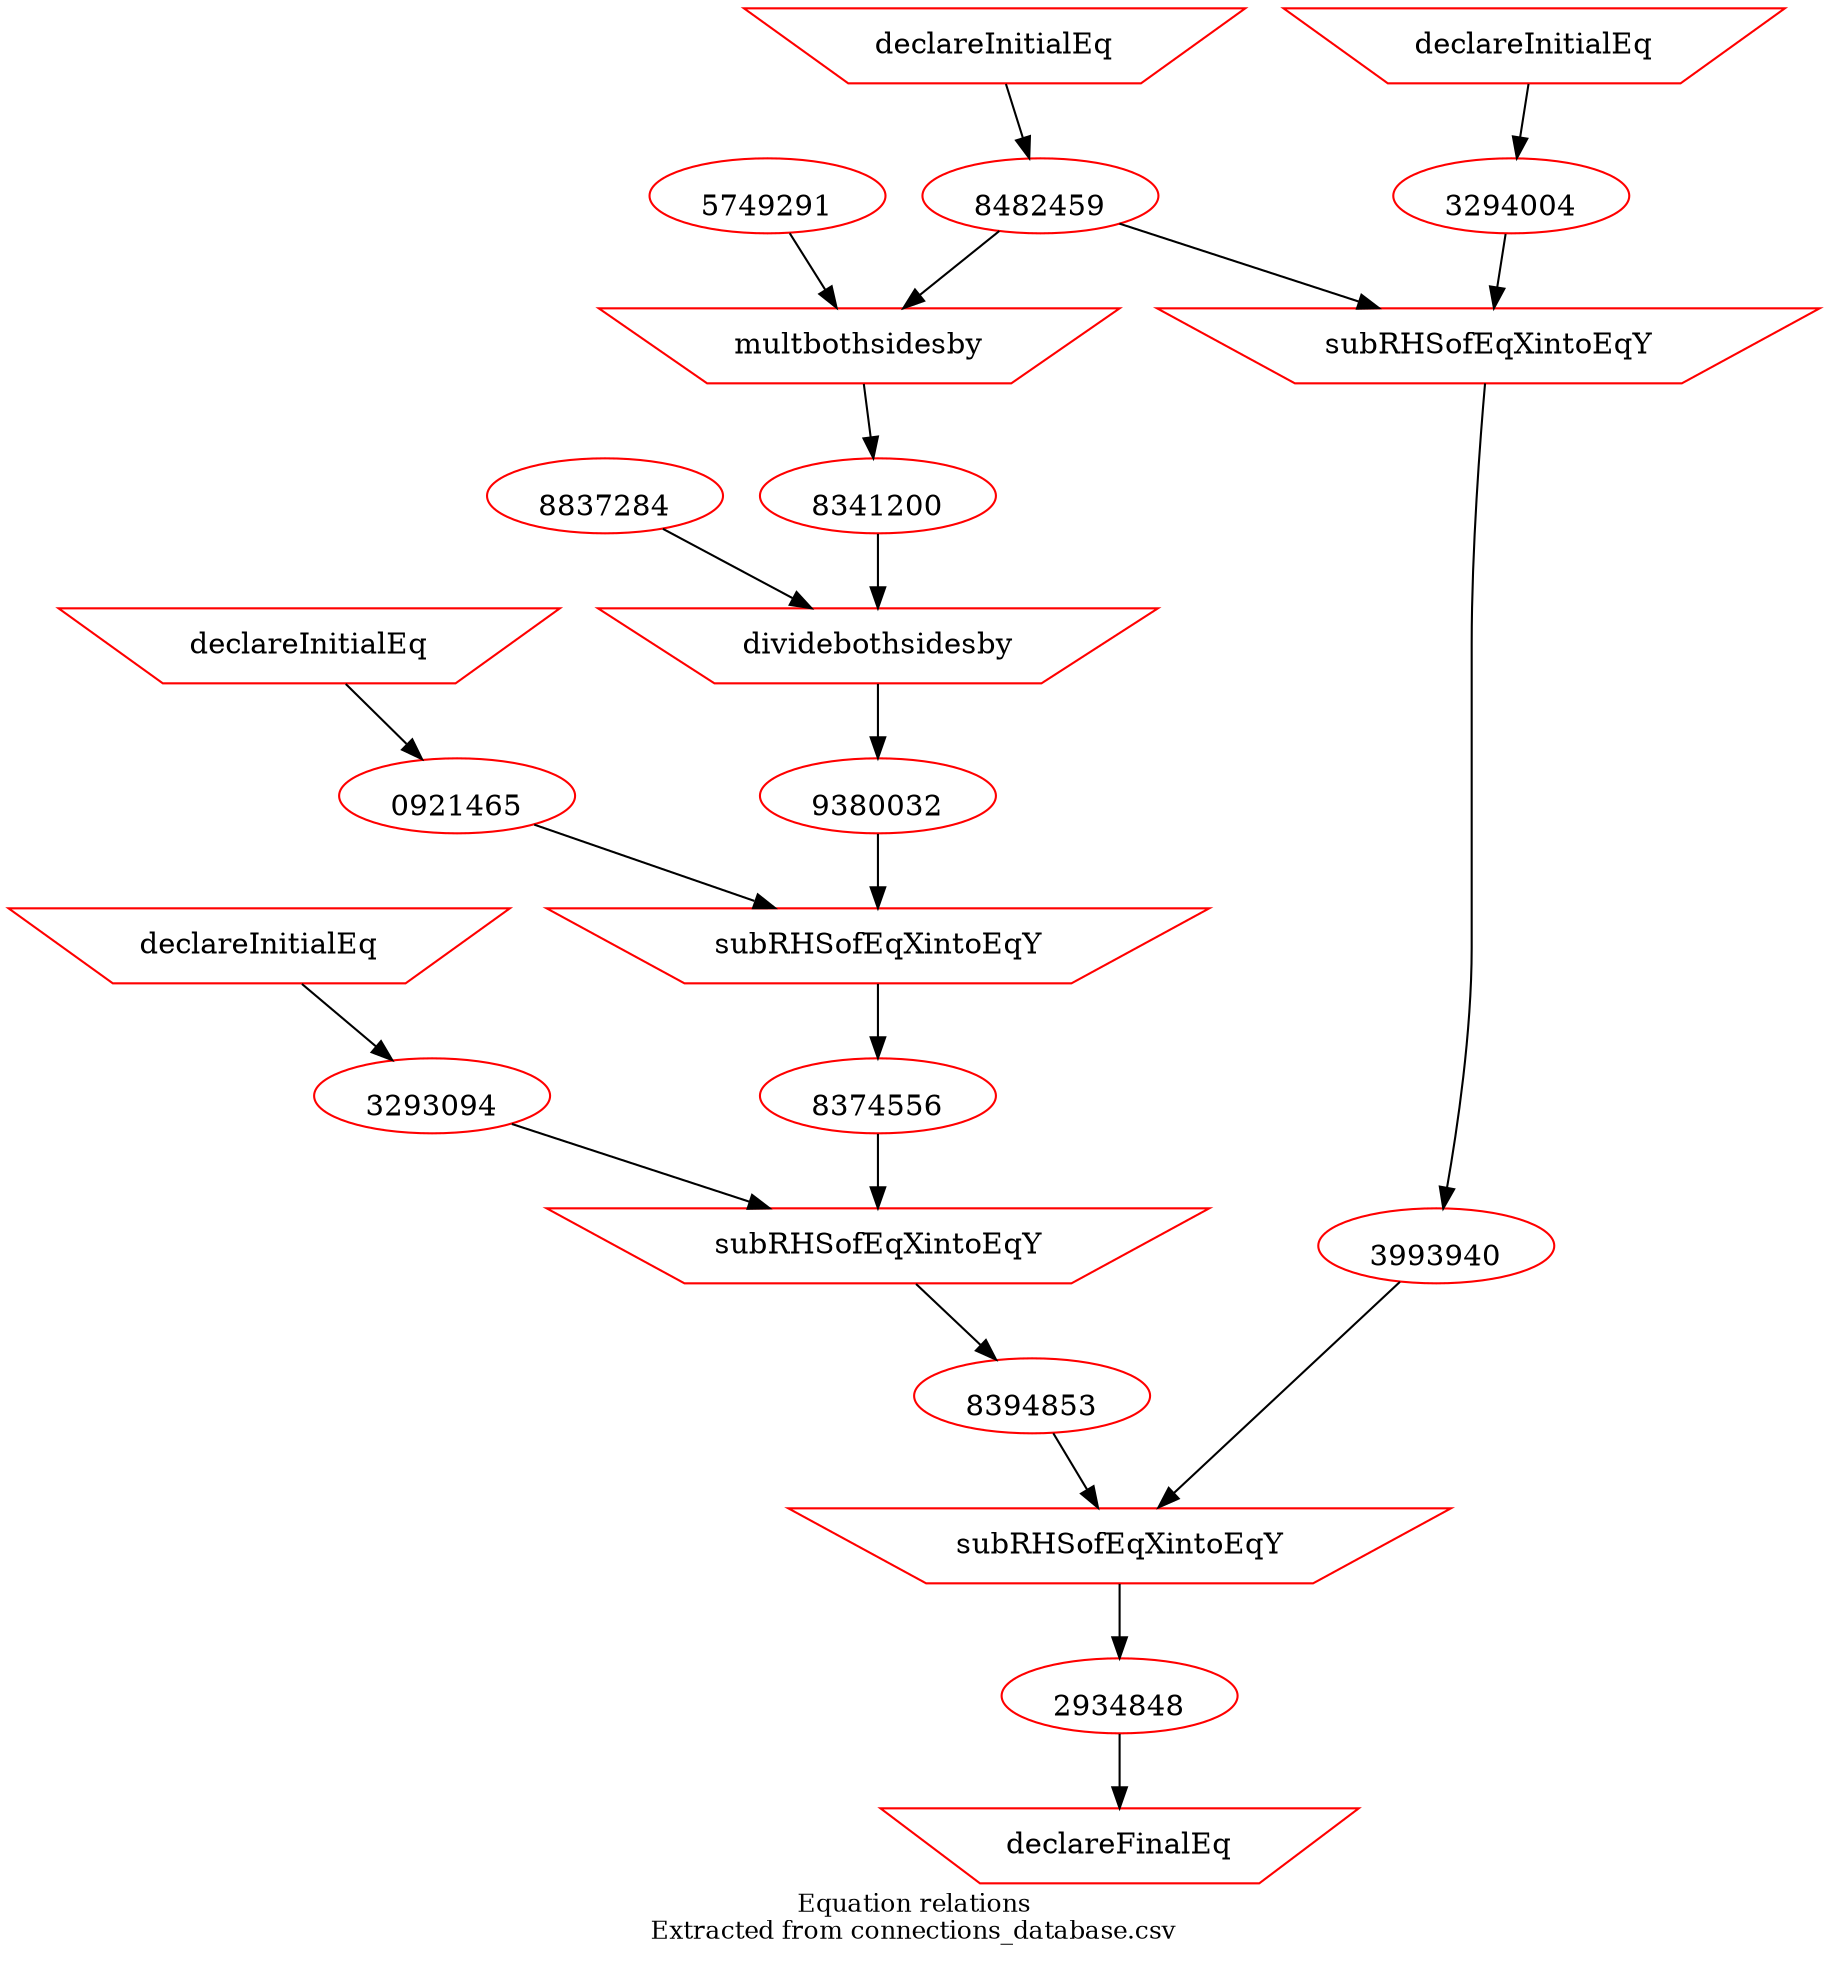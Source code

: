 digraph physicsDerivation {
overlap = false;
label="Equation relations\nExtracted from connections_database.csv";
fontsize=12;
2303943 -> 3293094;
0304948 -> 3294004;
8332941 -> 0921465;
9103516 -> 8482459;
8374556 -> 3832748;
3293094 -> 3832748;
3832748 -> 8394853;
3294004 -> 2939482;
8482459 -> 2939482;
2939482 -> 3993940;
8394853 -> 8946983;
3993940 -> 8946983;
8946983 -> 2934848;
5749291 -> 6822583;
8482459 -> 6822583;
6822583 -> 8341200;
8837284 -> 9483715;
8341200 -> 9483715;
9483715 -> 9380032;
9380032 -> 9483843;
0921465 -> 9483843;
9483843 -> 8374556;
2934848 -> 8345721;
0921465 [shape=ellipse, color=red,image="../../expressions/3131211131.png",labelloc=b,URL="http://output.com"];
2934848 [shape=ellipse, color=red,image="../../expressions/3121513111.png",labelloc=b,URL="http://output.com"];
3293094 [shape=ellipse, color=red,image="../../expressions/5900595848.png",labelloc=b,URL="http://output.com"];
3294004 [shape=ellipse, color=red,image="../../expressions/0404050504.png",labelloc=b,URL="http://output.com"];
3993940 [shape=ellipse, color=red,image="../../expressions/1293923844.png",labelloc=b,URL="http://output.com"];
8341200 [shape=ellipse, color=red,image="../../expressions/2131616531.png",labelloc=b,URL="http://output.com"];
8374556 [shape=ellipse, color=red,image="../../expressions/3132131132.png",labelloc=b,URL="http://output.com"];
8394853 [shape=ellipse, color=red,image="../../expressions/0934990943.png",labelloc=b,URL="http://output.com"];
8482459 [shape=ellipse, color=red,image="../../expressions/3131111133.png",labelloc=b,URL="http://output.com"];
9380032 [shape=ellipse, color=red,image="../../expressions/2113211456.png",labelloc=b,URL="http://output.com"];
0304948 [shape=invtrapezium, color=red,label="declareInitialEq"];
2303943 [shape=invtrapezium, color=red,label="declareInitialEq"];
2939482 [shape=invtrapezium, color=red,label="subRHSofEqXintoEqY"];
3832748 [shape=invtrapezium, color=red,label="subRHSofEqXintoEqY"];
6822583 [shape=invtrapezium, color=red,label="multbothsidesby"];
8332941 [shape=invtrapezium, color=red,label="declareInitialEq"];
8345721 [shape=invtrapezium, color=red,label="declareFinalEq"];
8946983 [shape=invtrapezium, color=red,label="subRHSofEqXintoEqY"];
9103516 [shape=invtrapezium, color=red,label="declareInitialEq"];
9483715 [shape=invtrapezium, color=red,label="dividebothsidesby"];
9483843 [shape=invtrapezium, color=red,label="subRHSofEqXintoEqY"];
5749291 [shape=ellipse, color=red,image="../../feeds/5749291.png",labelloc=b,URL="http://feed.com"];
8837284 [shape=ellipse, color=red,image="../../feeds/8837284.png",labelloc=b,URL="http://feed.com"];
}
